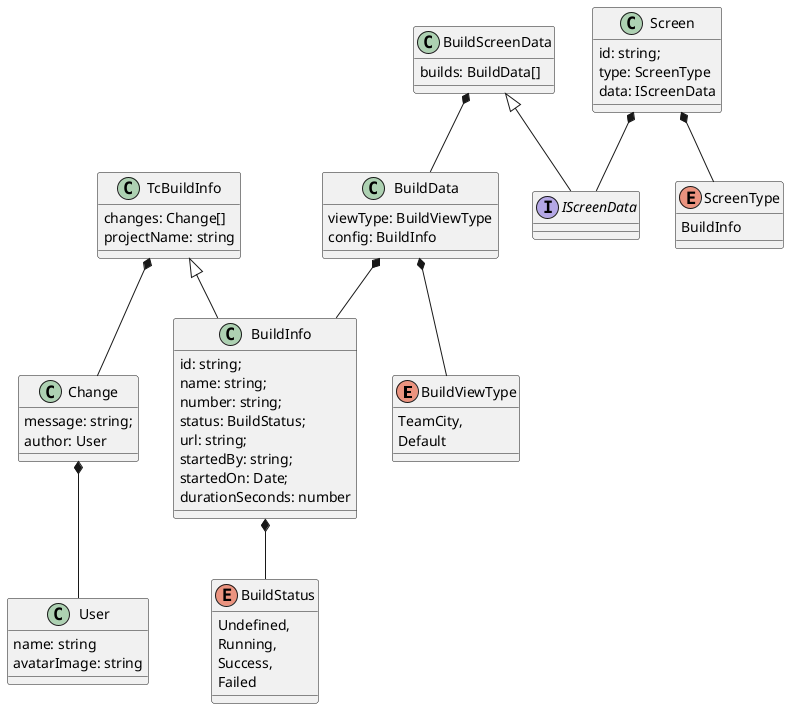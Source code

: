 ﻿@startuml
enum BuildViewType {
  TeamCity,
  Default
}
class BuildData {
  viewType: BuildViewType
  config: BuildInfo
}
BuildData *-- BuildViewType
BuildData *-- BuildInfo

enum BuildStatus {
  Undefined,
  Running,
  Success,
  Failed
}
class BuildInfo {
  id: string;
  name: string;
  number: string;
  status: BuildStatus;
  url: string;
  startedBy: string;
  startedOn: Date;
  durationSeconds: number
}
BuildInfo *-- BuildStatus

class TcBuildInfo {
  changes: Change[]
  projectName: string
}
TcBuildInfo <|-- BuildInfo
class Change {
  message: string;
  author: User
}
TcBuildInfo *-- Change
class User {
  name: string
  avatarImage: string
}
Change *-- User
interface IScreenData {}
class BuildScreenData {
  builds: BuildData[]
}
BuildScreenData <|-- IScreenData
BuildScreenData *-- BuildData
class Screen {
  id: string;
  type: ScreenType
  data: IScreenData
}
enum ScreenType {
  BuildInfo
}
Screen *-- ScreenType
Screen *-- IScreenData
@enduml
